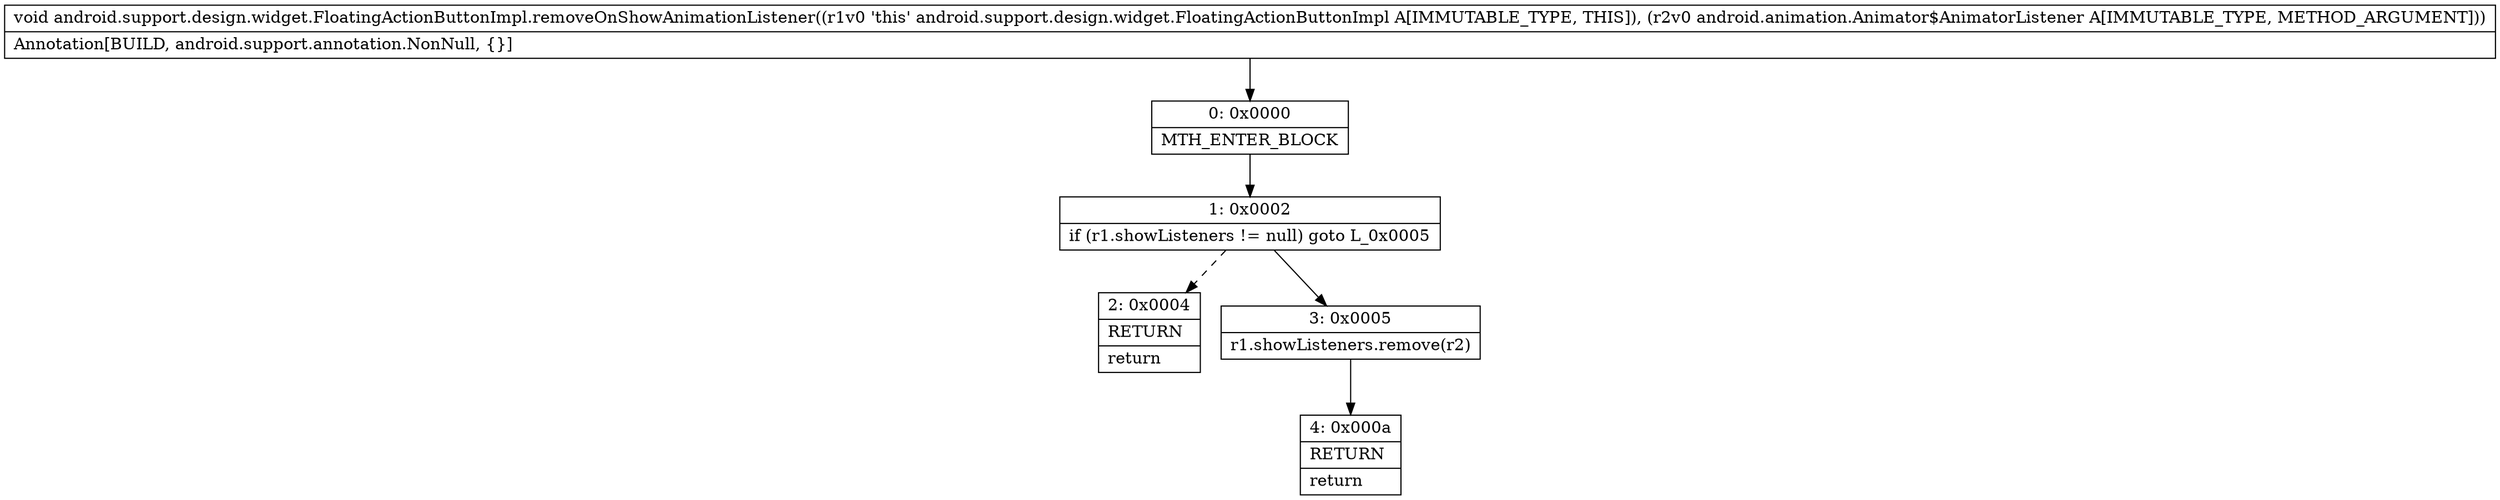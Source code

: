 digraph "CFG forandroid.support.design.widget.FloatingActionButtonImpl.removeOnShowAnimationListener(Landroid\/animation\/Animator$AnimatorListener;)V" {
Node_0 [shape=record,label="{0\:\ 0x0000|MTH_ENTER_BLOCK\l}"];
Node_1 [shape=record,label="{1\:\ 0x0002|if (r1.showListeners != null) goto L_0x0005\l}"];
Node_2 [shape=record,label="{2\:\ 0x0004|RETURN\l|return\l}"];
Node_3 [shape=record,label="{3\:\ 0x0005|r1.showListeners.remove(r2)\l}"];
Node_4 [shape=record,label="{4\:\ 0x000a|RETURN\l|return\l}"];
MethodNode[shape=record,label="{void android.support.design.widget.FloatingActionButtonImpl.removeOnShowAnimationListener((r1v0 'this' android.support.design.widget.FloatingActionButtonImpl A[IMMUTABLE_TYPE, THIS]), (r2v0 android.animation.Animator$AnimatorListener A[IMMUTABLE_TYPE, METHOD_ARGUMENT]))  | Annotation[BUILD, android.support.annotation.NonNull, \{\}]\l}"];
MethodNode -> Node_0;
Node_0 -> Node_1;
Node_1 -> Node_2[style=dashed];
Node_1 -> Node_3;
Node_3 -> Node_4;
}

